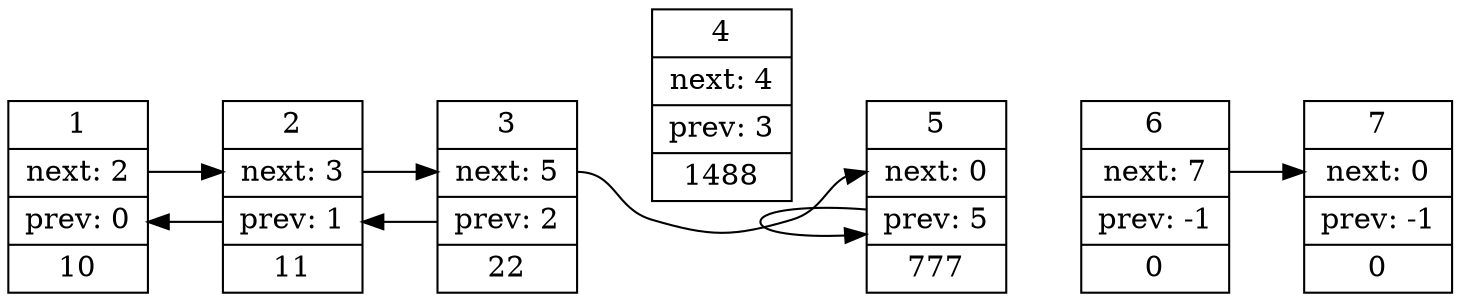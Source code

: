 digraph dump_graph {
	node [shape=record];
	rankdir=LR; 
	struct1 [label="<f0> 1| <f1>next: 2|<f2>prev: 0|<f3> 10"];
	struct1:f0 -> struct2:f0[style=invis];
	struct2 [label="<f0> 2| <f1>next: 3|<f2>prev: 1|<f3> 11"];
	struct2:f0 -> struct3:f0[style=invis];
	struct3 [label="<f0> 3| <f1>next: 5|<f2>prev: 2|<f3> 22"];
	struct3:f0 -> struct4:f0[style=invis];
	struct4 [label="<f0> 4| <f1>next: 4|<f2>prev: 3|<f3> 1488"];
	struct4:f0 -> struct5:f0[style=invis];
	struct5 [label="<f0> 5| <f1>next: 0|<f2>prev: 5|<f3> 777"];
	struct5:f0 -> struct6:f0[style=invis];
	struct6 [label="<f0> 6| <f1>next: 7|<f2>prev: -1|<f3> 0"];
	struct6:f0 -> struct7:f0[style=invis];
	struct7 [label="<f0> 7| <f1>next: 0|<f2>prev: -1|<f3> 0"];
	struct1:f1 -> struct2:f1;
	struct2:f1 -> struct3:f1;
	struct2:f2 -> struct1:f2;
	struct3:f1 -> struct5:f1;
	struct3:f2 -> struct2:f2;
	struct5:f2 -> struct5:f2;
	struct6:f1 -> struct7:f1;
}
